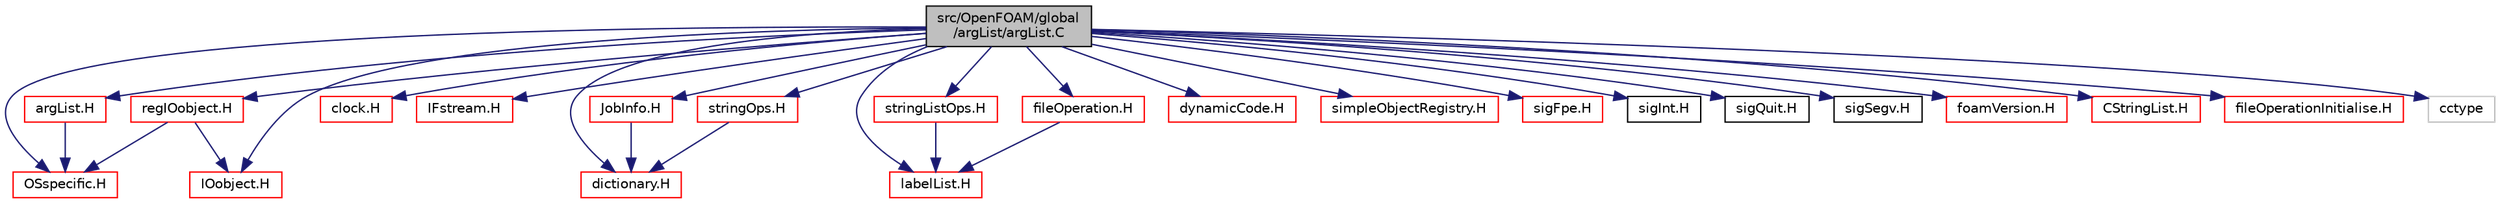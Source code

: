 digraph "src/OpenFOAM/global/argList/argList.C"
{
  bgcolor="transparent";
  edge [fontname="Helvetica",fontsize="10",labelfontname="Helvetica",labelfontsize="10"];
  node [fontname="Helvetica",fontsize="10",shape=record];
  Node1 [label="src/OpenFOAM/global\l/argList/argList.C",height=0.2,width=0.4,color="black", fillcolor="grey75", style="filled" fontcolor="black"];
  Node1 -> Node2 [color="midnightblue",fontsize="10",style="solid",fontname="Helvetica"];
  Node2 [label="argList.H",height=0.2,width=0.4,color="red",URL="$argList_8H.html"];
  Node2 -> Node3 [color="midnightblue",fontsize="10",style="solid",fontname="Helvetica"];
  Node3 [label="OSspecific.H",height=0.2,width=0.4,color="red",URL="$OSspecific_8H.html",tooltip="Functions used by OpenFOAM that are specific to POSIX compliant operating systems and need to be repl..."];
  Node1 -> Node3 [color="midnightblue",fontsize="10",style="solid",fontname="Helvetica"];
  Node1 -> Node4 [color="midnightblue",fontsize="10",style="solid",fontname="Helvetica"];
  Node4 [label="clock.H",height=0.2,width=0.4,color="red",URL="$clock_8H.html"];
  Node1 -> Node5 [color="midnightblue",fontsize="10",style="solid",fontname="Helvetica"];
  Node5 [label="IFstream.H",height=0.2,width=0.4,color="red",URL="$IFstream_8H.html"];
  Node1 -> Node6 [color="midnightblue",fontsize="10",style="solid",fontname="Helvetica"];
  Node6 [label="dictionary.H",height=0.2,width=0.4,color="red",URL="$dictionary_8H.html"];
  Node1 -> Node7 [color="midnightblue",fontsize="10",style="solid",fontname="Helvetica"];
  Node7 [label="IOobject.H",height=0.2,width=0.4,color="red",URL="$IOobject_8H.html"];
  Node1 -> Node8 [color="midnightblue",fontsize="10",style="solid",fontname="Helvetica"];
  Node8 [label="JobInfo.H",height=0.2,width=0.4,color="red",URL="$JobInfo_8H.html"];
  Node8 -> Node6 [color="midnightblue",fontsize="10",style="solid",fontname="Helvetica"];
  Node1 -> Node9 [color="midnightblue",fontsize="10",style="solid",fontname="Helvetica"];
  Node9 [label="labelList.H",height=0.2,width=0.4,color="red",URL="$labelList_8H.html"];
  Node1 -> Node10 [color="midnightblue",fontsize="10",style="solid",fontname="Helvetica"];
  Node10 [label="regIOobject.H",height=0.2,width=0.4,color="red",URL="$regIOobject_8H.html"];
  Node10 -> Node7 [color="midnightblue",fontsize="10",style="solid",fontname="Helvetica"];
  Node10 -> Node3 [color="midnightblue",fontsize="10",style="solid",fontname="Helvetica"];
  Node1 -> Node11 [color="midnightblue",fontsize="10",style="solid",fontname="Helvetica"];
  Node11 [label="dynamicCode.H",height=0.2,width=0.4,color="red",URL="$dynamicCode_8H.html"];
  Node1 -> Node12 [color="midnightblue",fontsize="10",style="solid",fontname="Helvetica"];
  Node12 [label="simpleObjectRegistry.H",height=0.2,width=0.4,color="red",URL="$simpleObjectRegistry_8H.html"];
  Node1 -> Node13 [color="midnightblue",fontsize="10",style="solid",fontname="Helvetica"];
  Node13 [label="sigFpe.H",height=0.2,width=0.4,color="red",URL="$sigFpe_8H.html"];
  Node1 -> Node14 [color="midnightblue",fontsize="10",style="solid",fontname="Helvetica"];
  Node14 [label="sigInt.H",height=0.2,width=0.4,color="black",URL="$sigInt_8H.html"];
  Node1 -> Node15 [color="midnightblue",fontsize="10",style="solid",fontname="Helvetica"];
  Node15 [label="sigQuit.H",height=0.2,width=0.4,color="black",URL="$sigQuit_8H.html"];
  Node1 -> Node16 [color="midnightblue",fontsize="10",style="solid",fontname="Helvetica"];
  Node16 [label="sigSegv.H",height=0.2,width=0.4,color="black",URL="$sigSegv_8H.html"];
  Node1 -> Node17 [color="midnightblue",fontsize="10",style="solid",fontname="Helvetica"];
  Node17 [label="foamVersion.H",height=0.2,width=0.4,color="red",URL="$foamVersion_8H.html"];
  Node1 -> Node18 [color="midnightblue",fontsize="10",style="solid",fontname="Helvetica"];
  Node18 [label="stringOps.H",height=0.2,width=0.4,color="red",URL="$stringOps_8H.html"];
  Node18 -> Node6 [color="midnightblue",fontsize="10",style="solid",fontname="Helvetica"];
  Node1 -> Node19 [color="midnightblue",fontsize="10",style="solid",fontname="Helvetica"];
  Node19 [label="CStringList.H",height=0.2,width=0.4,color="red",URL="$CStringList_8H.html"];
  Node1 -> Node20 [color="midnightblue",fontsize="10",style="solid",fontname="Helvetica"];
  Node20 [label="stringListOps.H",height=0.2,width=0.4,color="red",URL="$stringListOps_8H.html",tooltip="Operations on lists of strings. "];
  Node20 -> Node9 [color="midnightblue",fontsize="10",style="solid",fontname="Helvetica"];
  Node1 -> Node21 [color="midnightblue",fontsize="10",style="solid",fontname="Helvetica"];
  Node21 [label="fileOperation.H",height=0.2,width=0.4,color="red",URL="$fileOperation_8H.html"];
  Node21 -> Node9 [color="midnightblue",fontsize="10",style="solid",fontname="Helvetica"];
  Node1 -> Node22 [color="midnightblue",fontsize="10",style="solid",fontname="Helvetica"];
  Node22 [label="fileOperationInitialise.H",height=0.2,width=0.4,color="red",URL="$fileOperationInitialise_8H.html"];
  Node1 -> Node23 [color="midnightblue",fontsize="10",style="solid",fontname="Helvetica"];
  Node23 [label="cctype",height=0.2,width=0.4,color="grey75"];
}
